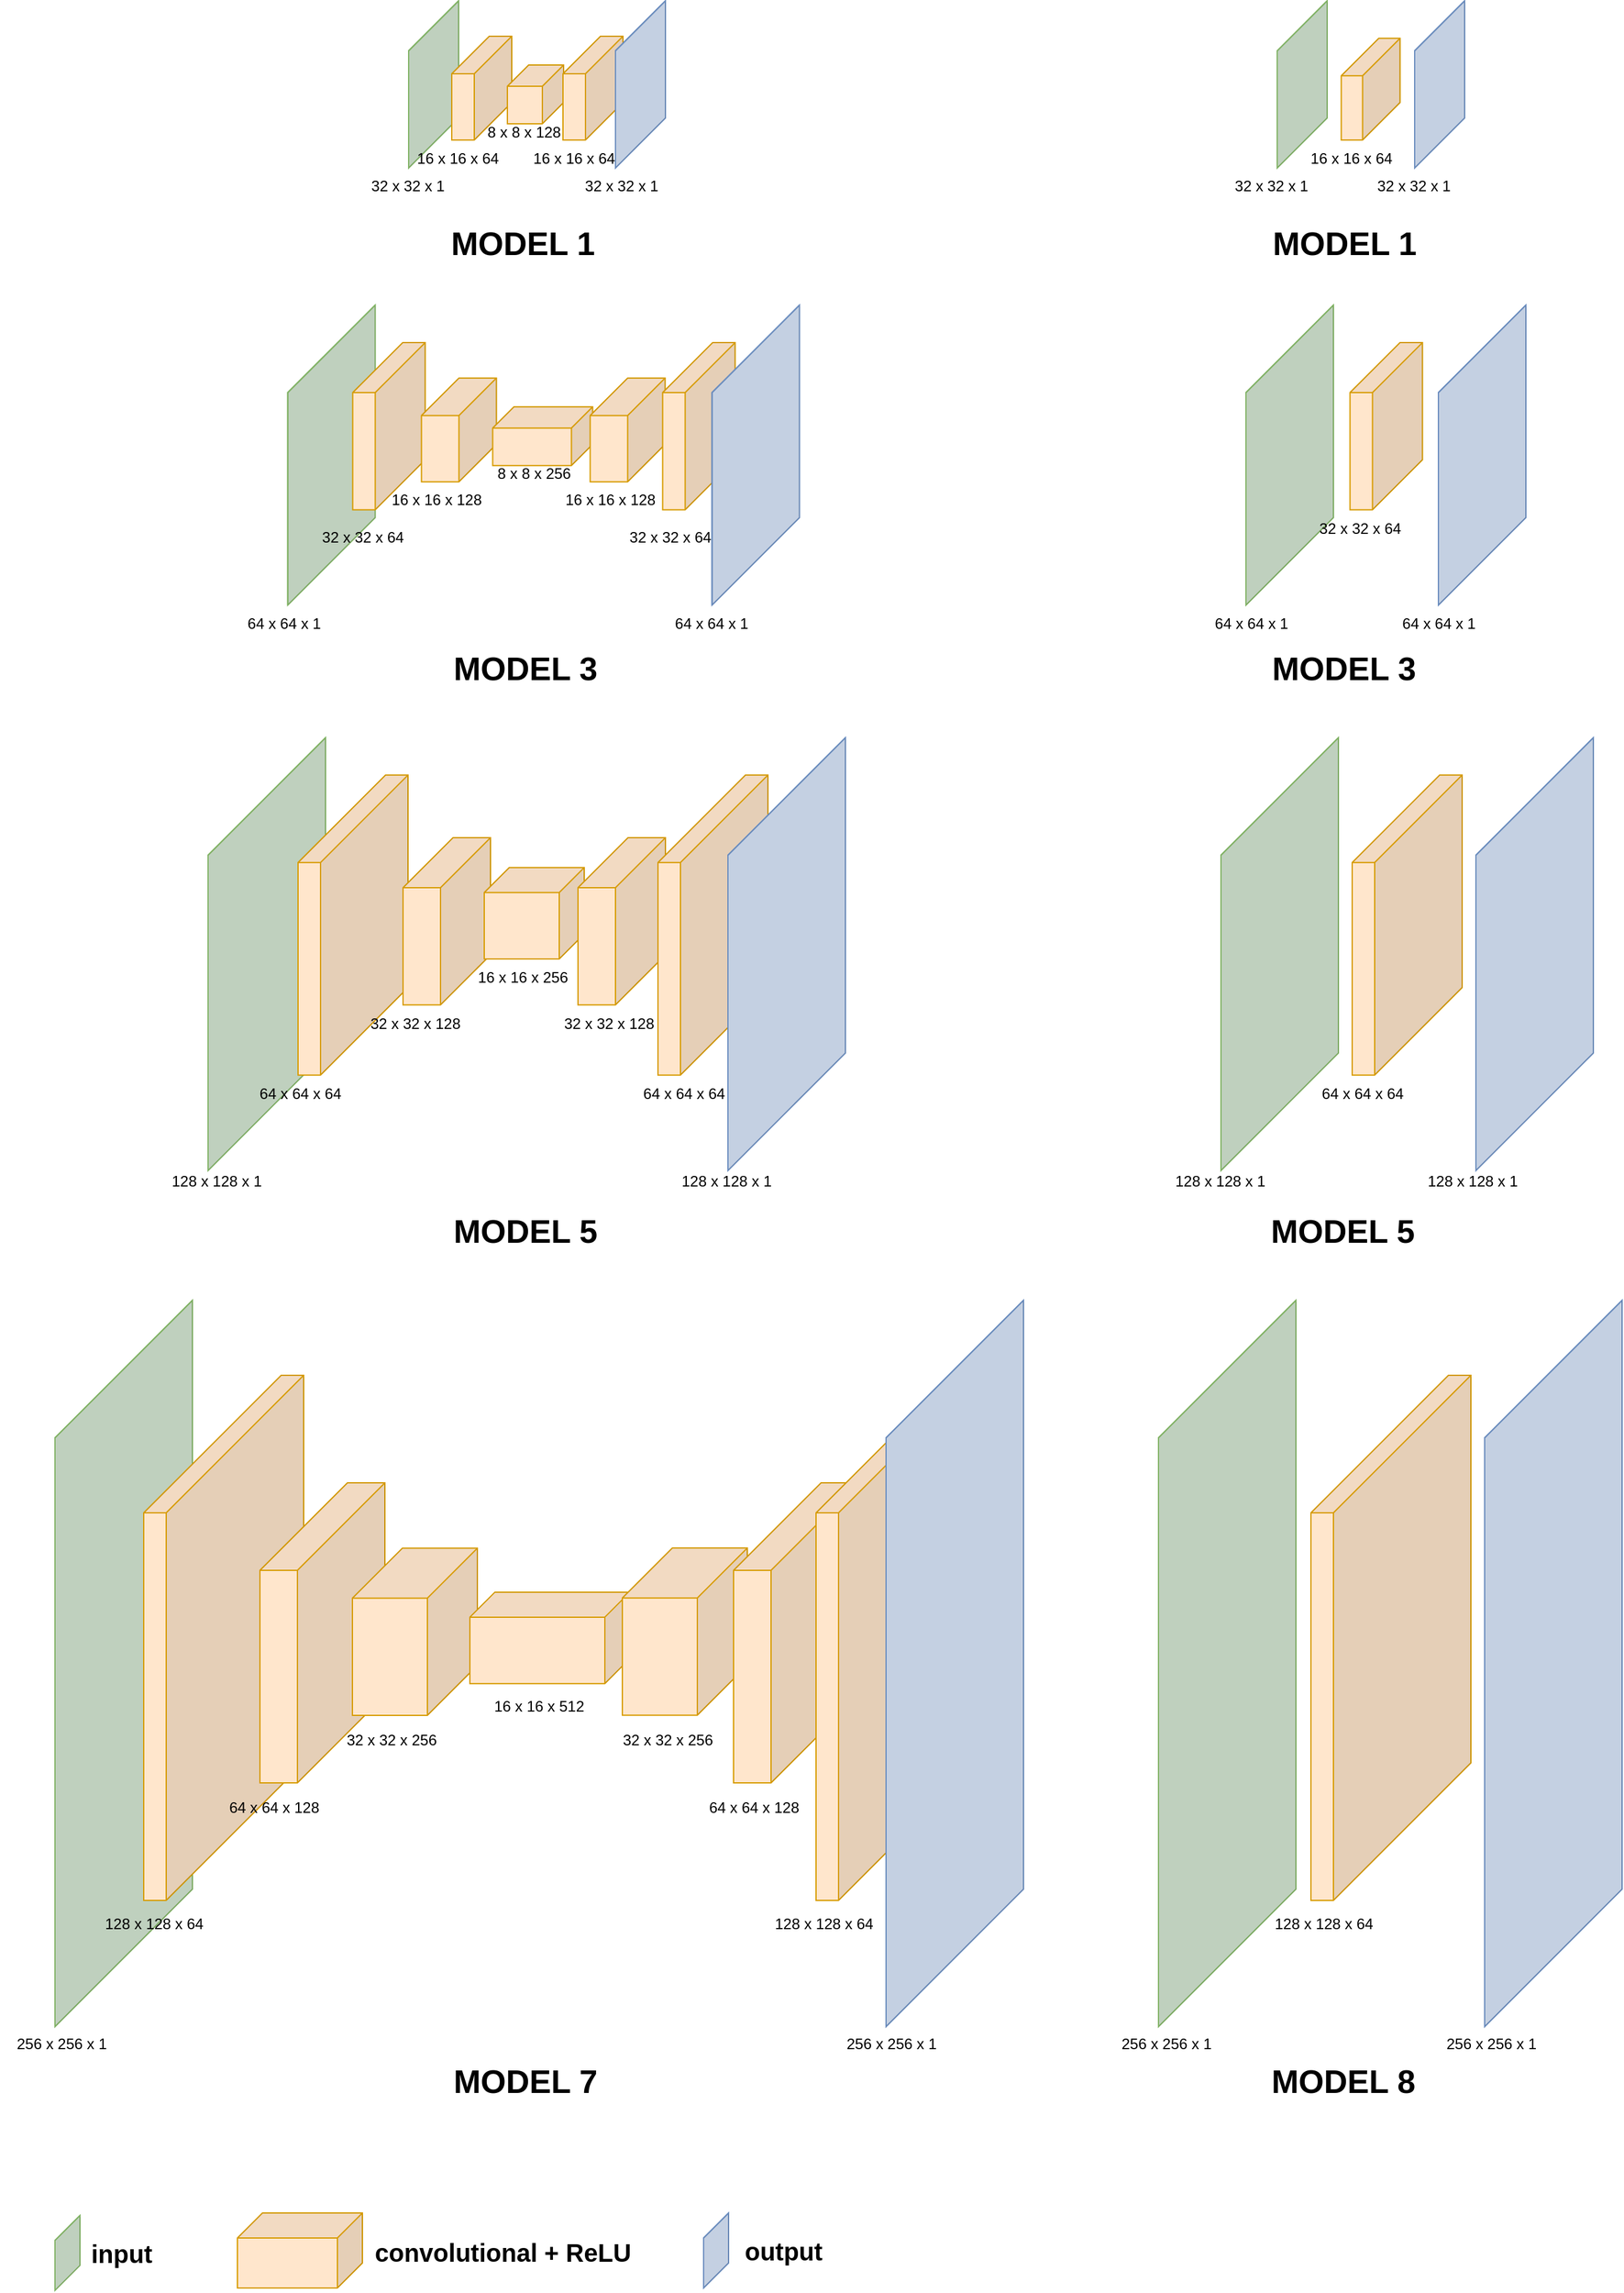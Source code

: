 <mxfile version="21.5.0">
  <diagram name="Page-1" id="mBz6pWeenvN1uv0V9s91">
    <mxGraphModel dx="4880" dy="1960" grid="1" gridSize="10" guides="1" tooltips="1" connect="1" arrows="1" fold="1" page="1" pageScale="1" pageWidth="850" pageHeight="1100" math="0" shadow="0">
      <root>
        <mxCell id="0" />
        <mxCell id="1" parent="0" />
        <mxCell id="t31Jkbd8KRHYwVqdqkHu-129" value="" style="shape=cube;whiteSpace=wrap;html=1;boundedLbl=1;backgroundOutline=1;darkOpacity=0.05;darkOpacity2=0.1;size=70;direction=east;flipH=1;fillColor=#d5e8d4;strokeColor=#82b366;" vertex="1" parent="1">
          <mxGeometry x="-1467.75" y="254.0" width="70" height="240" as="geometry" />
        </mxCell>
        <mxCell id="t31Jkbd8KRHYwVqdqkHu-116" value="" style="shape=cube;whiteSpace=wrap;html=1;boundedLbl=1;backgroundOutline=1;darkOpacity=0.05;darkOpacity2=0.1;size=40;direction=east;flipH=1;fillColor=#ffe6cc;strokeColor=#d79b00;" vertex="1" parent="1">
          <mxGeometry x="-1415.75" y="284.01" width="58" height="133.75" as="geometry" />
        </mxCell>
        <mxCell id="t31Jkbd8KRHYwVqdqkHu-110" value="" style="shape=cube;whiteSpace=wrap;html=1;boundedLbl=1;backgroundOutline=1;darkOpacity=0.05;darkOpacity2=0.1;size=110;direction=east;flipH=1;fillColor=#d5e8d4;strokeColor=#82b366;" vertex="1" parent="1">
          <mxGeometry x="-1531.5" y="600" width="94" height="346.25" as="geometry" />
        </mxCell>
        <mxCell id="t31Jkbd8KRHYwVqdqkHu-106" value="" style="shape=cube;whiteSpace=wrap;html=1;boundedLbl=1;backgroundOutline=1;darkOpacity=0.05;darkOpacity2=0.1;size=110;direction=east;flipH=1;fillColor=#d5e8d4;strokeColor=#82b366;" vertex="1" parent="1">
          <mxGeometry x="-1654" y="1050" width="110" height="581" as="geometry" />
        </mxCell>
        <mxCell id="t31Jkbd8KRHYwVqdqkHu-8" value="" style="shape=cube;whiteSpace=wrap;html=1;boundedLbl=1;backgroundOutline=1;darkOpacity=0.05;darkOpacity2=0.1;size=110;direction=east;flipH=1;fillColor=#ffe6cc;strokeColor=#d79b00;" vertex="1" parent="1">
          <mxGeometry x="-1583" y="1110" width="128" height="420" as="geometry" />
        </mxCell>
        <mxCell id="t31Jkbd8KRHYwVqdqkHu-11" value="" style="shape=cube;whiteSpace=wrap;html=1;boundedLbl=1;backgroundOutline=1;darkOpacity=0.05;darkOpacity2=0.1;size=70;direction=east;flipH=1;fillColor=#ffe6cc;strokeColor=#d79b00;" vertex="1" parent="1">
          <mxGeometry x="-1490" y="1196" width="100" height="240" as="geometry" />
        </mxCell>
        <mxCell id="t31Jkbd8KRHYwVqdqkHu-14" value="" style="shape=cube;whiteSpace=wrap;html=1;boundedLbl=1;backgroundOutline=1;darkOpacity=0.05;darkOpacity2=0.1;size=40;direction=east;flipH=1;fillColor=#ffe6cc;strokeColor=#d79b00;" vertex="1" parent="1">
          <mxGeometry x="-1416" y="1248.25" width="100" height="133.75" as="geometry" />
        </mxCell>
        <mxCell id="t31Jkbd8KRHYwVqdqkHu-18" value="" style="shape=cube;whiteSpace=wrap;html=1;boundedLbl=1;backgroundOutline=1;darkOpacity=0.05;darkOpacity2=0.1;size=20;direction=east;flipH=1;fillColor=#ffe6cc;strokeColor=#d79b00;" vertex="1" parent="1">
          <mxGeometry x="-1322" y="1283.44" width="128" height="73.13" as="geometry" />
        </mxCell>
        <mxCell id="t31Jkbd8KRHYwVqdqkHu-58" value="" style="edgeStyle=orthogonalEdgeStyle;rounded=0;orthogonalLoop=1;jettySize=auto;html=1;" edge="1" parent="1" source="t31Jkbd8KRHYwVqdqkHu-31">
          <mxGeometry relative="1" as="geometry">
            <mxPoint x="388" y="121.069" as="targetPoint" />
          </mxGeometry>
        </mxCell>
        <mxCell id="t31Jkbd8KRHYwVqdqkHu-40" value="128 x 128 x 64" style="text;html=1;strokeColor=none;fillColor=none;align=center;verticalAlign=middle;whiteSpace=wrap;rounded=0;" vertex="1" parent="1">
          <mxGeometry x="-1624" y="1534" width="99" height="30" as="geometry" />
        </mxCell>
        <mxCell id="t31Jkbd8KRHYwVqdqkHu-41" value="64 x 64 x 128" style="text;html=1;strokeColor=none;fillColor=none;align=center;verticalAlign=middle;whiteSpace=wrap;rounded=0;" vertex="1" parent="1">
          <mxGeometry x="-1528" y="1441" width="99" height="30" as="geometry" />
        </mxCell>
        <mxCell id="t31Jkbd8KRHYwVqdqkHu-42" value="32 x 32 x 256" style="text;html=1;strokeColor=none;fillColor=none;align=center;verticalAlign=middle;whiteSpace=wrap;rounded=0;" vertex="1" parent="1">
          <mxGeometry x="-1434" y="1387" width="99" height="30" as="geometry" />
        </mxCell>
        <mxCell id="t31Jkbd8KRHYwVqdqkHu-43" value="16 x 16 x 512" style="text;html=1;strokeColor=none;fillColor=none;align=center;verticalAlign=middle;whiteSpace=wrap;rounded=0;" vertex="1" parent="1">
          <mxGeometry x="-1316" y="1359.57" width="99" height="30" as="geometry" />
        </mxCell>
        <mxCell id="t31Jkbd8KRHYwVqdqkHu-55" value="" style="shape=cube;whiteSpace=wrap;html=1;boundedLbl=1;backgroundOutline=1;darkOpacity=0.05;darkOpacity2=0.1;size=40;direction=east;flipH=1;fillColor=#ffe6cc;strokeColor=#d79b00;" vertex="1" parent="1">
          <mxGeometry x="-1200" y="1248.12" width="100" height="133.75" as="geometry" />
        </mxCell>
        <mxCell id="t31Jkbd8KRHYwVqdqkHu-56" value="" style="shape=cube;whiteSpace=wrap;html=1;boundedLbl=1;backgroundOutline=1;darkOpacity=0.05;darkOpacity2=0.1;size=70;direction=east;flipH=1;fillColor=#ffe6cc;strokeColor=#d79b00;" vertex="1" parent="1">
          <mxGeometry x="-1111" y="1196" width="100" height="240" as="geometry" />
        </mxCell>
        <mxCell id="t31Jkbd8KRHYwVqdqkHu-57" value="" style="shape=cube;whiteSpace=wrap;html=1;boundedLbl=1;backgroundOutline=1;darkOpacity=0.05;darkOpacity2=0.1;size=110;direction=east;flipH=1;fillColor=#ffe6cc;strokeColor=#d79b00;" vertex="1" parent="1">
          <mxGeometry x="-1045" y="1110" width="128" height="420" as="geometry" />
        </mxCell>
        <mxCell id="t31Jkbd8KRHYwVqdqkHu-62" value="128 x 128 x 64" style="text;html=1;strokeColor=none;fillColor=none;align=center;verticalAlign=middle;whiteSpace=wrap;rounded=0;" vertex="1" parent="1">
          <mxGeometry x="-1088" y="1534" width="99" height="30" as="geometry" />
        </mxCell>
        <mxCell id="t31Jkbd8KRHYwVqdqkHu-64" value="32 x 32 x 256" style="text;html=1;strokeColor=none;fillColor=none;align=center;verticalAlign=middle;whiteSpace=wrap;rounded=0;" vertex="1" parent="1">
          <mxGeometry x="-1213" y="1387" width="99" height="30" as="geometry" />
        </mxCell>
        <mxCell id="t31Jkbd8KRHYwVqdqkHu-65" value="64 x 64 x 128" style="text;html=1;strokeColor=none;fillColor=none;align=center;verticalAlign=middle;whiteSpace=wrap;rounded=0;" vertex="1" parent="1">
          <mxGeometry x="-1144" y="1441" width="99" height="30" as="geometry" />
        </mxCell>
        <mxCell id="t31Jkbd8KRHYwVqdqkHu-67" value="" style="shape=cube;whiteSpace=wrap;html=1;boundedLbl=1;backgroundOutline=1;darkOpacity=0.05;darkOpacity2=0.1;size=70;direction=east;flipH=1;fillColor=#ffe6cc;strokeColor=#d79b00;" vertex="1" parent="1">
          <mxGeometry x="-1459.5" y="629.88" width="88" height="240" as="geometry" />
        </mxCell>
        <mxCell id="t31Jkbd8KRHYwVqdqkHu-68" value="" style="shape=cube;whiteSpace=wrap;html=1;boundedLbl=1;backgroundOutline=1;darkOpacity=0.05;darkOpacity2=0.1;size=40;direction=east;flipH=1;fillColor=#ffe6cc;strokeColor=#d79b00;" vertex="1" parent="1">
          <mxGeometry x="-1375.5" y="680" width="70" height="133.75" as="geometry" />
        </mxCell>
        <mxCell id="t31Jkbd8KRHYwVqdqkHu-71" value="64 x 64 x 64" style="text;html=1;strokeColor=none;fillColor=none;align=center;verticalAlign=middle;whiteSpace=wrap;rounded=0;" vertex="1" parent="1">
          <mxGeometry x="-1507.5" y="869.88" width="99" height="30" as="geometry" />
        </mxCell>
        <mxCell id="t31Jkbd8KRHYwVqdqkHu-72" value="32 x 32 x 128" style="text;html=1;strokeColor=none;fillColor=none;align=center;verticalAlign=middle;whiteSpace=wrap;rounded=0;" vertex="1" parent="1">
          <mxGeometry x="-1415.5" y="813.75" width="99" height="30" as="geometry" />
        </mxCell>
        <mxCell id="t31Jkbd8KRHYwVqdqkHu-73" value="16 x 16 x 256" style="text;html=1;strokeColor=none;fillColor=none;align=center;verticalAlign=middle;whiteSpace=wrap;rounded=0;" vertex="1" parent="1">
          <mxGeometry x="-1329.5" y="777.01" width="99" height="30" as="geometry" />
        </mxCell>
        <mxCell id="t31Jkbd8KRHYwVqdqkHu-78" value="32 x 32 x 128" style="text;html=1;strokeColor=none;fillColor=none;align=center;verticalAlign=middle;whiteSpace=wrap;rounded=0;" vertex="1" parent="1">
          <mxGeometry x="-1260.5" y="813.75" width="99" height="30" as="geometry" />
        </mxCell>
        <mxCell id="t31Jkbd8KRHYwVqdqkHu-79" value="64 x 64 x 64" style="text;html=1;strokeColor=none;fillColor=none;align=center;verticalAlign=middle;whiteSpace=wrap;rounded=0;" vertex="1" parent="1">
          <mxGeometry x="-1200.5" y="869.88" width="99" height="30" as="geometry" />
        </mxCell>
        <mxCell id="t31Jkbd8KRHYwVqdqkHu-81" value="" style="shape=cube;whiteSpace=wrap;html=1;boundedLbl=1;backgroundOutline=1;darkOpacity=0.05;darkOpacity2=0.1;size=20;direction=east;flipH=1;fillColor=#ffe6cc;strokeColor=#d79b00;" vertex="1" parent="1">
          <mxGeometry x="-1310.5" y="703.88" width="80" height="73.13" as="geometry" />
        </mxCell>
        <mxCell id="t31Jkbd8KRHYwVqdqkHu-82" value="" style="shape=cube;whiteSpace=wrap;html=1;boundedLbl=1;backgroundOutline=1;darkOpacity=0.05;darkOpacity2=0.1;size=40;direction=east;flipH=1;fillColor=#ffe6cc;strokeColor=#d79b00;" vertex="1" parent="1">
          <mxGeometry x="-1235.5" y="680" width="70" height="133.75" as="geometry" />
        </mxCell>
        <mxCell id="t31Jkbd8KRHYwVqdqkHu-83" value="" style="shape=cube;whiteSpace=wrap;html=1;boundedLbl=1;backgroundOutline=1;darkOpacity=0.05;darkOpacity2=0.1;size=70;direction=east;flipH=1;fillColor=#ffe6cc;strokeColor=#d79b00;" vertex="1" parent="1">
          <mxGeometry x="-1171.5" y="629.88" width="88" height="240" as="geometry" />
        </mxCell>
        <mxCell id="t31Jkbd8KRHYwVqdqkHu-85" value="" style="shape=cube;whiteSpace=wrap;html=1;boundedLbl=1;backgroundOutline=1;darkOpacity=0.05;darkOpacity2=0.1;size=30;direction=east;flipH=1;fillColor=#ffe6cc;strokeColor=#d79b00;" vertex="1" parent="1">
          <mxGeometry x="-1360.75" y="312.38" width="60" height="83" as="geometry" />
        </mxCell>
        <mxCell id="t31Jkbd8KRHYwVqdqkHu-86" value="32 x 32 x 64" style="text;html=1;strokeColor=none;fillColor=none;align=center;verticalAlign=middle;whiteSpace=wrap;rounded=0;" vertex="1" parent="1">
          <mxGeometry x="-1456.75" y="425.38" width="99" height="30" as="geometry" />
        </mxCell>
        <mxCell id="t31Jkbd8KRHYwVqdqkHu-87" value="16 x 16 x 128" style="text;html=1;strokeColor=none;fillColor=none;align=center;verticalAlign=middle;whiteSpace=wrap;rounded=0;" vertex="1" parent="1">
          <mxGeometry x="-1397.75" y="395.38" width="99" height="30" as="geometry" />
        </mxCell>
        <mxCell id="t31Jkbd8KRHYwVqdqkHu-88" value="8 x 8 x 256" style="text;html=1;strokeColor=none;fillColor=none;align=center;verticalAlign=middle;whiteSpace=wrap;rounded=0;" vertex="1" parent="1">
          <mxGeometry x="-1319.75" y="374.0" width="99" height="30" as="geometry" />
        </mxCell>
        <mxCell id="t31Jkbd8KRHYwVqdqkHu-91" value="" style="shape=cube;whiteSpace=wrap;html=1;boundedLbl=1;backgroundOutline=1;darkOpacity=0.05;darkOpacity2=0.1;size=17;direction=east;flipH=1;fillColor=#ffe6cc;strokeColor=#d79b00;" vertex="1" parent="1">
          <mxGeometry x="-1303.75" y="335.37" width="80" height="47.01" as="geometry" />
        </mxCell>
        <mxCell id="t31Jkbd8KRHYwVqdqkHu-107" value="" style="shape=cube;whiteSpace=wrap;html=1;boundedLbl=1;backgroundOutline=1;darkOpacity=0.05;darkOpacity2=0.1;size=110;direction=east;flipH=1;fillColor=#dae8fc;strokeColor=#6c8ebf;" vertex="1" parent="1">
          <mxGeometry x="-989" y="1050" width="110" height="581" as="geometry" />
        </mxCell>
        <mxCell id="t31Jkbd8KRHYwVqdqkHu-108" value="256 x 256 x 1" style="text;html=1;strokeColor=none;fillColor=none;align=center;verticalAlign=middle;whiteSpace=wrap;rounded=0;" vertex="1" parent="1">
          <mxGeometry x="-1698" y="1630" width="99" height="30" as="geometry" />
        </mxCell>
        <mxCell id="t31Jkbd8KRHYwVqdqkHu-109" value="256 x 256 x 1" style="text;html=1;strokeColor=none;fillColor=none;align=center;verticalAlign=middle;whiteSpace=wrap;rounded=0;" vertex="1" parent="1">
          <mxGeometry x="-1034" y="1630" width="99" height="30" as="geometry" />
        </mxCell>
        <mxCell id="t31Jkbd8KRHYwVqdqkHu-112" value="128 x 128 x 1" style="text;html=1;strokeColor=none;fillColor=none;align=center;verticalAlign=middle;whiteSpace=wrap;rounded=0;" vertex="1" parent="1">
          <mxGeometry x="-1574.5" y="940" width="99" height="30" as="geometry" />
        </mxCell>
        <mxCell id="t31Jkbd8KRHYwVqdqkHu-113" value="128 x 128 x 1" style="text;html=1;strokeColor=none;fillColor=none;align=center;verticalAlign=middle;whiteSpace=wrap;rounded=0;" vertex="1" parent="1">
          <mxGeometry x="-1166" y="940" width="99" height="30" as="geometry" />
        </mxCell>
        <mxCell id="t31Jkbd8KRHYwVqdqkHu-114" value="" style="shape=cube;whiteSpace=wrap;html=1;boundedLbl=1;backgroundOutline=1;darkOpacity=0.05;darkOpacity2=0.1;size=110;direction=east;flipH=1;fillColor=#dae8fc;strokeColor=#6c8ebf;" vertex="1" parent="1">
          <mxGeometry x="-1115.5" y="600" width="94" height="346.25" as="geometry" />
        </mxCell>
        <mxCell id="t31Jkbd8KRHYwVqdqkHu-117" value="" style="shape=cube;whiteSpace=wrap;html=1;boundedLbl=1;backgroundOutline=1;darkOpacity=0.05;darkOpacity2=0.1;size=30;direction=east;flipH=1;fillColor=#ffe6cc;strokeColor=#d79b00;" vertex="1" parent="1">
          <mxGeometry x="-1225.75" y="312.38" width="60" height="83" as="geometry" />
        </mxCell>
        <mxCell id="t31Jkbd8KRHYwVqdqkHu-118" value="" style="shape=cube;whiteSpace=wrap;html=1;boundedLbl=1;backgroundOutline=1;darkOpacity=0.05;darkOpacity2=0.1;size=40;direction=east;flipH=1;fillColor=#ffe6cc;strokeColor=#d79b00;" vertex="1" parent="1">
          <mxGeometry x="-1167.75" y="284.0" width="58" height="133.75" as="geometry" />
        </mxCell>
        <mxCell id="t31Jkbd8KRHYwVqdqkHu-119" value="" style="shape=cube;whiteSpace=wrap;html=1;boundedLbl=1;backgroundOutline=1;darkOpacity=0.05;darkOpacity2=0.1;size=40;direction=east;flipH=1;fillColor=#d5e8d4;strokeColor=#82b366;" vertex="1" parent="1">
          <mxGeometry x="-1371" y="10.64" width="40" height="133.75" as="geometry" />
        </mxCell>
        <mxCell id="t31Jkbd8KRHYwVqdqkHu-120" value="" style="shape=cube;whiteSpace=wrap;html=1;boundedLbl=1;backgroundOutline=1;darkOpacity=0.05;darkOpacity2=0.1;size=30;direction=east;flipH=1;fillColor=#ffe6cc;strokeColor=#d79b00;" vertex="1" parent="1">
          <mxGeometry x="-1336.5" y="39.01" width="48" height="83" as="geometry" />
        </mxCell>
        <mxCell id="t31Jkbd8KRHYwVqdqkHu-121" value="32 x 32 x 1" style="text;html=1;strokeColor=none;fillColor=none;align=center;verticalAlign=middle;whiteSpace=wrap;rounded=0;" vertex="1" parent="1">
          <mxGeometry x="-1421" y="144.38" width="99" height="30" as="geometry" />
        </mxCell>
        <mxCell id="t31Jkbd8KRHYwVqdqkHu-122" value="16 x 16 x 64" style="text;html=1;strokeColor=none;fillColor=none;align=center;verticalAlign=middle;whiteSpace=wrap;rounded=0;" vertex="1" parent="1">
          <mxGeometry x="-1381.25" y="122.01" width="99" height="30" as="geometry" />
        </mxCell>
        <mxCell id="t31Jkbd8KRHYwVqdqkHu-123" value="8 x 8 x 128" style="text;html=1;strokeColor=none;fillColor=none;align=center;verticalAlign=middle;whiteSpace=wrap;rounded=0;" vertex="1" parent="1">
          <mxGeometry x="-1328" y="100.63" width="99" height="30" as="geometry" />
        </mxCell>
        <mxCell id="t31Jkbd8KRHYwVqdqkHu-125" value="32 x 32 x 1" style="text;html=1;strokeColor=none;fillColor=none;align=center;verticalAlign=middle;whiteSpace=wrap;rounded=0;" vertex="1" parent="1">
          <mxGeometry x="-1250" y="144.38" width="99" height="30" as="geometry" />
        </mxCell>
        <mxCell id="t31Jkbd8KRHYwVqdqkHu-126" value="" style="shape=cube;whiteSpace=wrap;html=1;boundedLbl=1;backgroundOutline=1;darkOpacity=0.05;darkOpacity2=0.1;size=17;direction=east;flipH=1;fillColor=#ffe6cc;strokeColor=#d79b00;" vertex="1" parent="1">
          <mxGeometry x="-1292" y="62.0" width="45" height="47.01" as="geometry" />
        </mxCell>
        <mxCell id="t31Jkbd8KRHYwVqdqkHu-127" value="" style="shape=cube;whiteSpace=wrap;html=1;boundedLbl=1;backgroundOutline=1;darkOpacity=0.05;darkOpacity2=0.1;size=30;direction=east;flipH=1;fillColor=#ffe6cc;strokeColor=#d79b00;" vertex="1" parent="1">
          <mxGeometry x="-1247.5" y="39.01" width="48" height="83" as="geometry" />
        </mxCell>
        <mxCell id="t31Jkbd8KRHYwVqdqkHu-128" value="" style="shape=cube;whiteSpace=wrap;html=1;boundedLbl=1;backgroundOutline=1;darkOpacity=0.05;darkOpacity2=0.1;size=40;direction=east;flipH=1;fillColor=#dae8fc;strokeColor=#6c8ebf;" vertex="1" parent="1">
          <mxGeometry x="-1205.5" y="10.63" width="40" height="133.75" as="geometry" />
        </mxCell>
        <mxCell id="t31Jkbd8KRHYwVqdqkHu-130" value="" style="shape=cube;whiteSpace=wrap;html=1;boundedLbl=1;backgroundOutline=1;darkOpacity=0.05;darkOpacity2=0.1;size=70;direction=east;flipH=1;fillColor=#dae8fc;strokeColor=#6c8ebf;" vertex="1" parent="1">
          <mxGeometry x="-1128.25" y="254.0" width="70" height="240" as="geometry" />
        </mxCell>
        <mxCell id="t31Jkbd8KRHYwVqdqkHu-131" value="64 x 64 x 1" style="text;html=1;strokeColor=none;fillColor=none;align=center;verticalAlign=middle;whiteSpace=wrap;rounded=0;" vertex="1" parent="1">
          <mxGeometry x="-1520" y="494" width="99" height="30" as="geometry" />
        </mxCell>
        <mxCell id="t31Jkbd8KRHYwVqdqkHu-90" value="32 x 32 x 64" style="text;html=1;strokeColor=none;fillColor=none;align=center;verticalAlign=middle;whiteSpace=wrap;rounded=0;" vertex="1" parent="1">
          <mxGeometry x="-1211" y="425.38" width="99" height="30" as="geometry" />
        </mxCell>
        <mxCell id="t31Jkbd8KRHYwVqdqkHu-132" value="64 x 64 x 1" style="text;html=1;strokeColor=none;fillColor=none;align=center;verticalAlign=middle;whiteSpace=wrap;rounded=0;" vertex="1" parent="1">
          <mxGeometry x="-1178.5" y="494" width="99" height="30" as="geometry" />
        </mxCell>
        <mxCell id="t31Jkbd8KRHYwVqdqkHu-89" value="16 x 16 x 128" style="text;html=1;strokeColor=none;fillColor=none;align=center;verticalAlign=middle;whiteSpace=wrap;rounded=0;" vertex="1" parent="1">
          <mxGeometry x="-1259" y="395.38" width="99" height="30" as="geometry" />
        </mxCell>
        <mxCell id="t31Jkbd8KRHYwVqdqkHu-133" value="" style="shape=cube;whiteSpace=wrap;html=1;boundedLbl=1;backgroundOutline=1;darkOpacity=0.05;darkOpacity2=0.1;size=70;direction=east;flipH=1;fillColor=#d5e8d4;strokeColor=#82b366;" vertex="1" parent="1">
          <mxGeometry x="-701" y="254.0" width="70" height="240" as="geometry" />
        </mxCell>
        <mxCell id="t31Jkbd8KRHYwVqdqkHu-134" value="" style="shape=cube;whiteSpace=wrap;html=1;boundedLbl=1;backgroundOutline=1;darkOpacity=0.05;darkOpacity2=0.1;size=40;direction=east;flipH=1;fillColor=#ffe6cc;strokeColor=#d79b00;" vertex="1" parent="1">
          <mxGeometry x="-617.75" y="284.01" width="58" height="133.75" as="geometry" />
        </mxCell>
        <mxCell id="t31Jkbd8KRHYwVqdqkHu-135" value="" style="shape=cube;whiteSpace=wrap;html=1;boundedLbl=1;backgroundOutline=1;darkOpacity=0.05;darkOpacity2=0.1;size=110;direction=east;flipH=1;fillColor=#d5e8d4;strokeColor=#82b366;" vertex="1" parent="1">
          <mxGeometry x="-721" y="600" width="94" height="346.25" as="geometry" />
        </mxCell>
        <mxCell id="t31Jkbd8KRHYwVqdqkHu-136" value="" style="shape=cube;whiteSpace=wrap;html=1;boundedLbl=1;backgroundOutline=1;darkOpacity=0.05;darkOpacity2=0.1;size=110;direction=east;flipH=1;fillColor=#d5e8d4;strokeColor=#82b366;" vertex="1" parent="1">
          <mxGeometry x="-771" y="1050" width="110" height="581" as="geometry" />
        </mxCell>
        <mxCell id="t31Jkbd8KRHYwVqdqkHu-137" value="" style="shape=cube;whiteSpace=wrap;html=1;boundedLbl=1;backgroundOutline=1;darkOpacity=0.05;darkOpacity2=0.1;size=110;direction=east;flipH=1;fillColor=#ffe6cc;strokeColor=#d79b00;" vertex="1" parent="1">
          <mxGeometry x="-649" y="1110" width="128" height="420" as="geometry" />
        </mxCell>
        <mxCell id="t31Jkbd8KRHYwVqdqkHu-141" value="128 x 128 x 64" style="text;html=1;strokeColor=none;fillColor=none;align=center;verticalAlign=middle;whiteSpace=wrap;rounded=0;" vertex="1" parent="1">
          <mxGeometry x="-688" y="1534" width="99" height="30" as="geometry" />
        </mxCell>
        <mxCell id="t31Jkbd8KRHYwVqdqkHu-151" value="" style="shape=cube;whiteSpace=wrap;html=1;boundedLbl=1;backgroundOutline=1;darkOpacity=0.05;darkOpacity2=0.1;size=70;direction=east;flipH=1;fillColor=#ffe6cc;strokeColor=#d79b00;" vertex="1" parent="1">
          <mxGeometry x="-616" y="629.88" width="88" height="240" as="geometry" />
        </mxCell>
        <mxCell id="t31Jkbd8KRHYwVqdqkHu-153" value="64 x 64 x 64" style="text;html=1;strokeColor=none;fillColor=none;align=center;verticalAlign=middle;whiteSpace=wrap;rounded=0;" vertex="1" parent="1">
          <mxGeometry x="-657" y="869.88" width="99" height="30" as="geometry" />
        </mxCell>
        <mxCell id="t31Jkbd8KRHYwVqdqkHu-162" value="32 x 32 x 64" style="text;html=1;strokeColor=none;fillColor=none;align=center;verticalAlign=middle;whiteSpace=wrap;rounded=0;" vertex="1" parent="1">
          <mxGeometry x="-658.75" y="417.76" width="99" height="30" as="geometry" />
        </mxCell>
        <mxCell id="t31Jkbd8KRHYwVqdqkHu-166" value="" style="shape=cube;whiteSpace=wrap;html=1;boundedLbl=1;backgroundOutline=1;darkOpacity=0.05;darkOpacity2=0.1;size=110;direction=east;flipH=1;fillColor=#dae8fc;strokeColor=#6c8ebf;" vertex="1" parent="1">
          <mxGeometry x="-510" y="1050" width="110" height="581" as="geometry" />
        </mxCell>
        <mxCell id="t31Jkbd8KRHYwVqdqkHu-167" value="256 x 256 x 1" style="text;html=1;strokeColor=none;fillColor=none;align=center;verticalAlign=middle;whiteSpace=wrap;rounded=0;" vertex="1" parent="1">
          <mxGeometry x="-814" y="1630" width="99" height="30" as="geometry" />
        </mxCell>
        <mxCell id="t31Jkbd8KRHYwVqdqkHu-168" value="256 x 256 x 1" style="text;html=1;strokeColor=none;fillColor=none;align=center;verticalAlign=middle;whiteSpace=wrap;rounded=0;" vertex="1" parent="1">
          <mxGeometry x="-554" y="1630" width="99" height="30" as="geometry" />
        </mxCell>
        <mxCell id="t31Jkbd8KRHYwVqdqkHu-169" value="128 x 128 x 1" style="text;html=1;strokeColor=none;fillColor=none;align=center;verticalAlign=middle;whiteSpace=wrap;rounded=0;" vertex="1" parent="1">
          <mxGeometry x="-771" y="940" width="99" height="30" as="geometry" />
        </mxCell>
        <mxCell id="t31Jkbd8KRHYwVqdqkHu-170" value="128 x 128 x 1" style="text;html=1;strokeColor=none;fillColor=none;align=center;verticalAlign=middle;whiteSpace=wrap;rounded=0;" vertex="1" parent="1">
          <mxGeometry x="-569" y="940" width="99" height="30" as="geometry" />
        </mxCell>
        <mxCell id="t31Jkbd8KRHYwVqdqkHu-171" value="" style="shape=cube;whiteSpace=wrap;html=1;boundedLbl=1;backgroundOutline=1;darkOpacity=0.05;darkOpacity2=0.1;size=110;direction=east;flipH=1;fillColor=#dae8fc;strokeColor=#6c8ebf;" vertex="1" parent="1">
          <mxGeometry x="-517" y="600" width="94" height="346.25" as="geometry" />
        </mxCell>
        <mxCell id="t31Jkbd8KRHYwVqdqkHu-174" value="" style="shape=cube;whiteSpace=wrap;html=1;boundedLbl=1;backgroundOutline=1;darkOpacity=0.05;darkOpacity2=0.1;size=40;direction=east;flipH=1;fillColor=#d5e8d4;strokeColor=#82b366;" vertex="1" parent="1">
          <mxGeometry x="-676" y="10.65" width="40" height="133.75" as="geometry" />
        </mxCell>
        <mxCell id="t31Jkbd8KRHYwVqdqkHu-175" value="" style="shape=cube;whiteSpace=wrap;html=1;boundedLbl=1;backgroundOutline=1;darkOpacity=0.05;darkOpacity2=0.1;size=30;direction=east;flipH=1;fillColor=#ffe6cc;strokeColor=#d79b00;" vertex="1" parent="1">
          <mxGeometry x="-624.75" y="40.64" width="47.06" height="81.38" as="geometry" />
        </mxCell>
        <mxCell id="t31Jkbd8KRHYwVqdqkHu-176" value="" style="text;html=1;strokeColor=none;fillColor=none;align=center;verticalAlign=middle;whiteSpace=wrap;rounded=0;" vertex="1" parent="1">
          <mxGeometry x="-724" y="182" width="162.5" height="30" as="geometry" />
        </mxCell>
        <mxCell id="t31Jkbd8KRHYwVqdqkHu-200" value="&lt;b&gt;&lt;font style=&quot;font-size: 26px;&quot;&gt;MODEL 1&lt;/font&gt;&lt;/b&gt;" style="text;html=1;strokeColor=none;fillColor=none;align=center;verticalAlign=middle;whiteSpace=wrap;rounded=0;" vertex="1" parent="t31Jkbd8KRHYwVqdqkHu-176">
          <mxGeometry x="42.039" y="16.761" width="120.461" height="13.239" as="geometry" />
        </mxCell>
        <mxCell id="t31Jkbd8KRHYwVqdqkHu-177" value="16 x 16 x 64" style="text;html=1;strokeColor=none;fillColor=none;align=center;verticalAlign=middle;whiteSpace=wrap;rounded=0;" vertex="1" parent="1">
          <mxGeometry x="-666" y="122.02" width="99" height="30" as="geometry" />
        </mxCell>
        <mxCell id="t31Jkbd8KRHYwVqdqkHu-180" value="32 x 32 x 1" style="text;html=1;strokeColor=none;fillColor=none;align=center;verticalAlign=middle;whiteSpace=wrap;rounded=0;" vertex="1" parent="1">
          <mxGeometry x="-616.5" y="144.38" width="99" height="30" as="geometry" />
        </mxCell>
        <mxCell id="t31Jkbd8KRHYwVqdqkHu-183" value="" style="shape=cube;whiteSpace=wrap;html=1;boundedLbl=1;backgroundOutline=1;darkOpacity=0.05;darkOpacity2=0.1;size=40;direction=east;flipH=1;fillColor=#dae8fc;strokeColor=#6c8ebf;" vertex="1" parent="1">
          <mxGeometry x="-566" y="10.64" width="40" height="133.75" as="geometry" />
        </mxCell>
        <mxCell id="t31Jkbd8KRHYwVqdqkHu-184" value="" style="shape=cube;whiteSpace=wrap;html=1;boundedLbl=1;backgroundOutline=1;darkOpacity=0.05;darkOpacity2=0.1;size=70;direction=east;flipH=1;fillColor=#dae8fc;strokeColor=#6c8ebf;" vertex="1" parent="1">
          <mxGeometry x="-547" y="254.0" width="70" height="240" as="geometry" />
        </mxCell>
        <mxCell id="t31Jkbd8KRHYwVqdqkHu-185" value="64 x 64 x 1" style="text;html=1;strokeColor=none;fillColor=none;align=center;verticalAlign=middle;whiteSpace=wrap;rounded=0;" vertex="1" parent="1">
          <mxGeometry x="-746" y="494" width="99" height="30" as="geometry" />
        </mxCell>
        <mxCell id="t31Jkbd8KRHYwVqdqkHu-187" value="64 x 64 x 1" style="text;html=1;strokeColor=none;fillColor=none;align=center;verticalAlign=middle;whiteSpace=wrap;rounded=0;" vertex="1" parent="1">
          <mxGeometry x="-596" y="494" width="99" height="30" as="geometry" />
        </mxCell>
        <mxCell id="t31Jkbd8KRHYwVqdqkHu-124" value="16 x 16 x 64" style="text;html=1;strokeColor=none;fillColor=none;align=center;verticalAlign=middle;whiteSpace=wrap;rounded=0;" vertex="1" parent="1">
          <mxGeometry x="-1288.5" y="122.01" width="99" height="30" as="geometry" />
        </mxCell>
        <mxCell id="t31Jkbd8KRHYwVqdqkHu-191" value="&lt;b&gt;&lt;font style=&quot;font-size: 26px;&quot;&gt;MODEL 3&lt;/font&gt;&lt;/b&gt;" style="text;html=1;strokeColor=none;fillColor=none;align=center;verticalAlign=middle;whiteSpace=wrap;rounded=0;" vertex="1" parent="1">
          <mxGeometry x="-1339.25" y="530" width="122.5" height="30" as="geometry" />
        </mxCell>
        <mxCell id="t31Jkbd8KRHYwVqdqkHu-192" value="&lt;b&gt;&lt;font style=&quot;font-size: 26px;&quot;&gt;MODEL 5&lt;/font&gt;&lt;/b&gt;" style="text;html=1;strokeColor=none;fillColor=none;align=center;verticalAlign=middle;whiteSpace=wrap;rounded=0;" vertex="1" parent="1">
          <mxGeometry x="-1339.5" y="980" width="122.5" height="30" as="geometry" />
        </mxCell>
        <mxCell id="t31Jkbd8KRHYwVqdqkHu-193" value="&lt;b&gt;&lt;font style=&quot;font-size: 26px;&quot;&gt;MODEL 7&lt;/font&gt;&lt;/b&gt;" style="text;html=1;strokeColor=none;fillColor=none;align=center;verticalAlign=middle;whiteSpace=wrap;rounded=0;" vertex="1" parent="1">
          <mxGeometry x="-1339.5" y="1660" width="122.5" height="30" as="geometry" />
        </mxCell>
        <mxCell id="t31Jkbd8KRHYwVqdqkHu-194" value="&lt;b&gt;&lt;font style=&quot;font-size: 26px;&quot;&gt;MODEL 1&lt;/font&gt;&lt;/b&gt;" style="text;html=1;strokeColor=none;fillColor=none;align=center;verticalAlign=middle;whiteSpace=wrap;rounded=0;" vertex="1" parent="1">
          <mxGeometry x="-1341.25" y="190" width="122.5" height="30" as="geometry" />
        </mxCell>
        <mxCell id="t31Jkbd8KRHYwVqdqkHu-197" value="&lt;b&gt;&lt;font style=&quot;font-size: 26px;&quot;&gt;MODEL 8&lt;/font&gt;&lt;/b&gt;" style="text;html=1;strokeColor=none;fillColor=none;align=center;verticalAlign=middle;whiteSpace=wrap;rounded=0;" vertex="1" parent="1">
          <mxGeometry x="-764" y="1660" width="281.5" height="30" as="geometry" />
        </mxCell>
        <mxCell id="t31Jkbd8KRHYwVqdqkHu-202" value="32 x 32 x 1" style="text;html=1;strokeColor=none;fillColor=none;align=center;verticalAlign=middle;whiteSpace=wrap;rounded=0;" vertex="1" parent="1">
          <mxGeometry x="-730" y="144.4" width="99" height="30" as="geometry" />
        </mxCell>
        <mxCell id="t31Jkbd8KRHYwVqdqkHu-204" value="&lt;b&gt;&lt;font style=&quot;font-size: 26px;&quot;&gt;MODEL 3&lt;/font&gt;&lt;/b&gt;" style="text;html=1;strokeColor=none;fillColor=none;align=center;verticalAlign=middle;whiteSpace=wrap;rounded=0;" vertex="1" parent="1">
          <mxGeometry x="-684" y="530" width="122.5" height="30" as="geometry" />
        </mxCell>
        <mxCell id="t31Jkbd8KRHYwVqdqkHu-205" value="&lt;b&gt;&lt;font style=&quot;font-size: 26px;&quot;&gt;MODEL 5&lt;/font&gt;&lt;/b&gt;" style="text;html=1;strokeColor=none;fillColor=none;align=center;verticalAlign=middle;whiteSpace=wrap;rounded=0;" vertex="1" parent="1">
          <mxGeometry x="-685" y="980" width="122.5" height="30" as="geometry" />
        </mxCell>
        <mxCell id="t31Jkbd8KRHYwVqdqkHu-207" value="input" style="text;html=1;strokeColor=none;fillColor=none;align=left;verticalAlign=middle;whiteSpace=wrap;rounded=0;fontStyle=1;fontSize=20;" vertex="1" parent="1">
          <mxGeometry x="-1627" y="1800" width="138" height="23.88" as="geometry" />
        </mxCell>
        <mxCell id="t31Jkbd8KRHYwVqdqkHu-208" value="" style="shape=cube;whiteSpace=wrap;html=1;boundedLbl=1;backgroundOutline=1;darkOpacity=0.05;darkOpacity2=0.1;size=20;direction=east;flipH=1;fillColor=#ffe6cc;strokeColor=#d79b00;" vertex="1" parent="1">
          <mxGeometry x="-1508" y="1780" width="100" height="60" as="geometry" />
        </mxCell>
        <mxCell id="t31Jkbd8KRHYwVqdqkHu-209" value="convolutional + ReLU" style="text;html=1;strokeColor=none;fillColor=none;align=left;verticalAlign=middle;whiteSpace=wrap;rounded=0;fontStyle=1;fontSize=20;" vertex="1" parent="1">
          <mxGeometry x="-1400" y="1799.06" width="226" height="23.88" as="geometry" />
        </mxCell>
        <mxCell id="t31Jkbd8KRHYwVqdqkHu-211" value="output" style="text;html=1;strokeColor=none;fillColor=none;align=left;verticalAlign=middle;whiteSpace=wrap;rounded=0;fontStyle=1;fontSize=20;" vertex="1" parent="1">
          <mxGeometry x="-1104" y="1798.12" width="138" height="23.88" as="geometry" />
        </mxCell>
        <mxCell id="t31Jkbd8KRHYwVqdqkHu-213" value="" style="shape=cube;whiteSpace=wrap;html=1;boundedLbl=1;backgroundOutline=1;darkOpacity=0.05;darkOpacity2=0.1;size=20;direction=east;flipH=1;fillColor=#d5e8d4;strokeColor=#82b366;" vertex="1" parent="1">
          <mxGeometry x="-1654" y="1781.94" width="20" height="60" as="geometry" />
        </mxCell>
        <mxCell id="t31Jkbd8KRHYwVqdqkHu-214" value="" style="shape=cube;whiteSpace=wrap;html=1;boundedLbl=1;backgroundOutline=1;darkOpacity=0.05;darkOpacity2=0.1;size=20;direction=east;flipH=1;fillColor=#dae8fc;strokeColor=#6c8ebf;" vertex="1" parent="1">
          <mxGeometry x="-1135" y="1780" width="20" height="60" as="geometry" />
        </mxCell>
      </root>
    </mxGraphModel>
  </diagram>
</mxfile>
